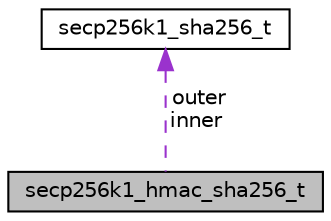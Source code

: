 digraph "secp256k1_hmac_sha256_t"
{
  edge [fontname="Helvetica",fontsize="10",labelfontname="Helvetica",labelfontsize="10"];
  node [fontname="Helvetica",fontsize="10",shape=record];
  Node1 [label="secp256k1_hmac_sha256_t",height=0.2,width=0.4,color="black", fillcolor="grey75", style="filled", fontcolor="black"];
  Node2 -> Node1 [dir="back",color="darkorchid3",fontsize="10",style="dashed",label=" outer\ninner" ,fontname="Helvetica"];
  Node2 [label="secp256k1_sha256_t",height=0.2,width=0.4,color="black", fillcolor="white", style="filled",URL="$structsecp256k1__sha256__t.html"];
}
